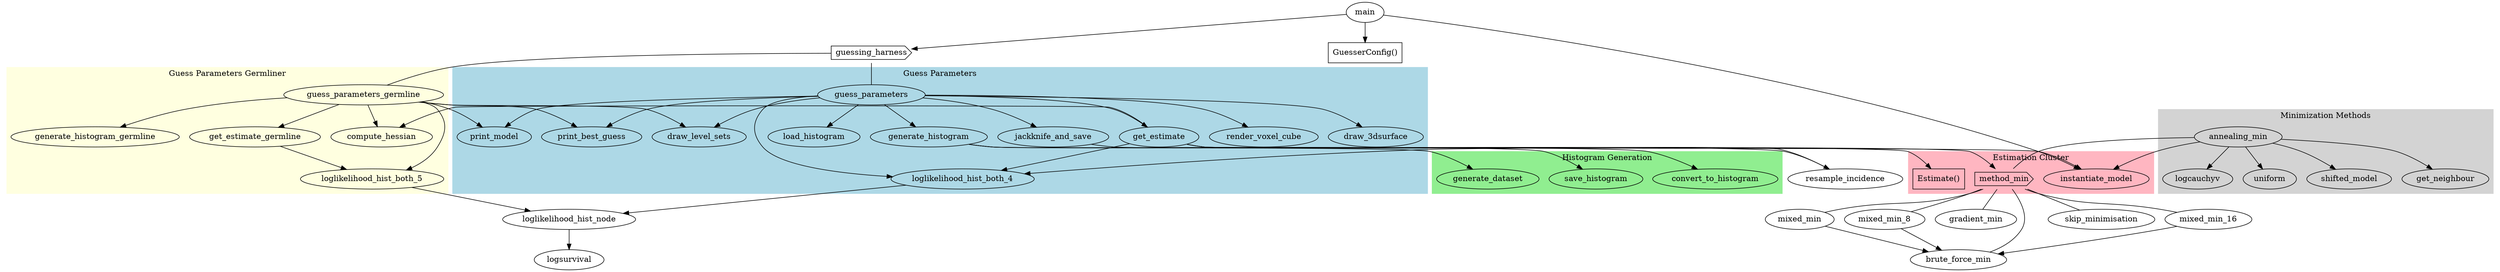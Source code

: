 digraph function_call_graph {
    // Main function
    guessing_harness [shape=cds]; // function pointers should have a pointy shape
    config_options [label="GuesserConfig()", shape=box]; // objects should have a box shape
    main -> config_options;
    main -> instantiate_model;
    main -> guessing_harness;
    // guessing_harness is a function pointer which may take these values:
    guessing_harness -> guess_parameters [dir=none];
    guessing_harness -> guess_parameters_germline [dir=none];

    // Main does not call these but does mention them:
    method_min [shape=cds];
    //main -> method_min [dir=none];
    method_min -> skip_minimisation [dir=none];
    method_min -> mixed_min_16 [dir=none];
    method_min -> mixed_min_8 [dir=none];
    method_min -> mixed_min [dir=none];
    method_min -> gradient_min [dir=none];
    method_min -> brute_force_min [dir=none];
    method_min -> annealing_min [dir=none];

    // Cluster for guess_parameters
    subgraph cluster_guess_parameters {
        label = "Guess Parameters";
        color = lightblue;
        style = filled;

        guess_parameters -> generate_histogram;
        guess_parameters -> get_estimate;
        guess_parameters -> print_best_guess;
        guess_parameters -> render_voxel_cube;
        guess_parameters -> draw_3dsurface;
        guess_parameters -> draw_level_sets;
        guess_parameters -> jackknife_and_save;
        guess_parameters -> load_histogram;
        guess_parameters -> print_model;
        guess_parameters -> loglikelihood_hist_both_4;
    }

    // Cluster for guess_parameters_germline
    subgraph cluster_guess_parameters_germline {
        label = "Guess Parameters Germliner";
        color = lightyellow;
        style = filled;

        guess_parameters_germline -> generate_histogram_germline;
        guess_parameters_germline -> get_estimate_germline;
        guess_parameters_germline -> print_best_guess;
        guess_parameters_germline -> draw_level_sets;
        guess_parameters_germline -> print_model;
        guess_parameters_germline -> compute_hessian;
        guess_parameters_germline -> loglikelihood_hist_both_5;
    }

    // Cluster for generate_histogram
    subgraph cluster_generate_histogram {
        label = "Histogram Generation";
        color = lightgreen;
        style = filled;

        generate_histogram -> save_histogram;
        generate_histogram -> generate_dataset;
        generate_histogram -> convert_to_histogram;
    }

    // Cluster for get_estimate
    subgraph cluster_get_estimate {
        label = "Estimation Cluster";
        color = lightpink;
        style = filled;

        get_estimate -> instantiate_model;
        get_estimate -> compute_hessian;
        get_estimate -> loglikelihood_hist_both_4;
        get_estimate -> method_min;

        estimate_object [label="Estimate()", shape=box];
        get_estimate -> estimate_object;
    }

    // Cluster for annealing_min
    subgraph cluster_minimization {
        label = "Minimization Methods";
        color = lightgray;
        style = filled;

        annealing_min -> get_neighbour;
        annealing_min -> logcauchyv;
        annealing_min -> instantiate_model;
        annealing_min -> uniform;
        annealing_min -> shifted_model;
    }

    // individual connections
    loglikelihood_hist_both_4 -> loglikelihood_hist_node;
    loglikelihood_hist_both_5 -> loglikelihood_hist_node;
    loglikelihood_hist_node -> logsurvival;
    jackknife_and_save      -> resample_incidence;
    resample_incidence      -> loglikelihood_hist_both_4;
    get_estimate_germline   -> loglikelihood_hist_both_5;
    mixed_min               -> brute_force_min;
    mixed_min_8             -> brute_force_min;
    mixed_min_16            -> brute_force_min;
}

